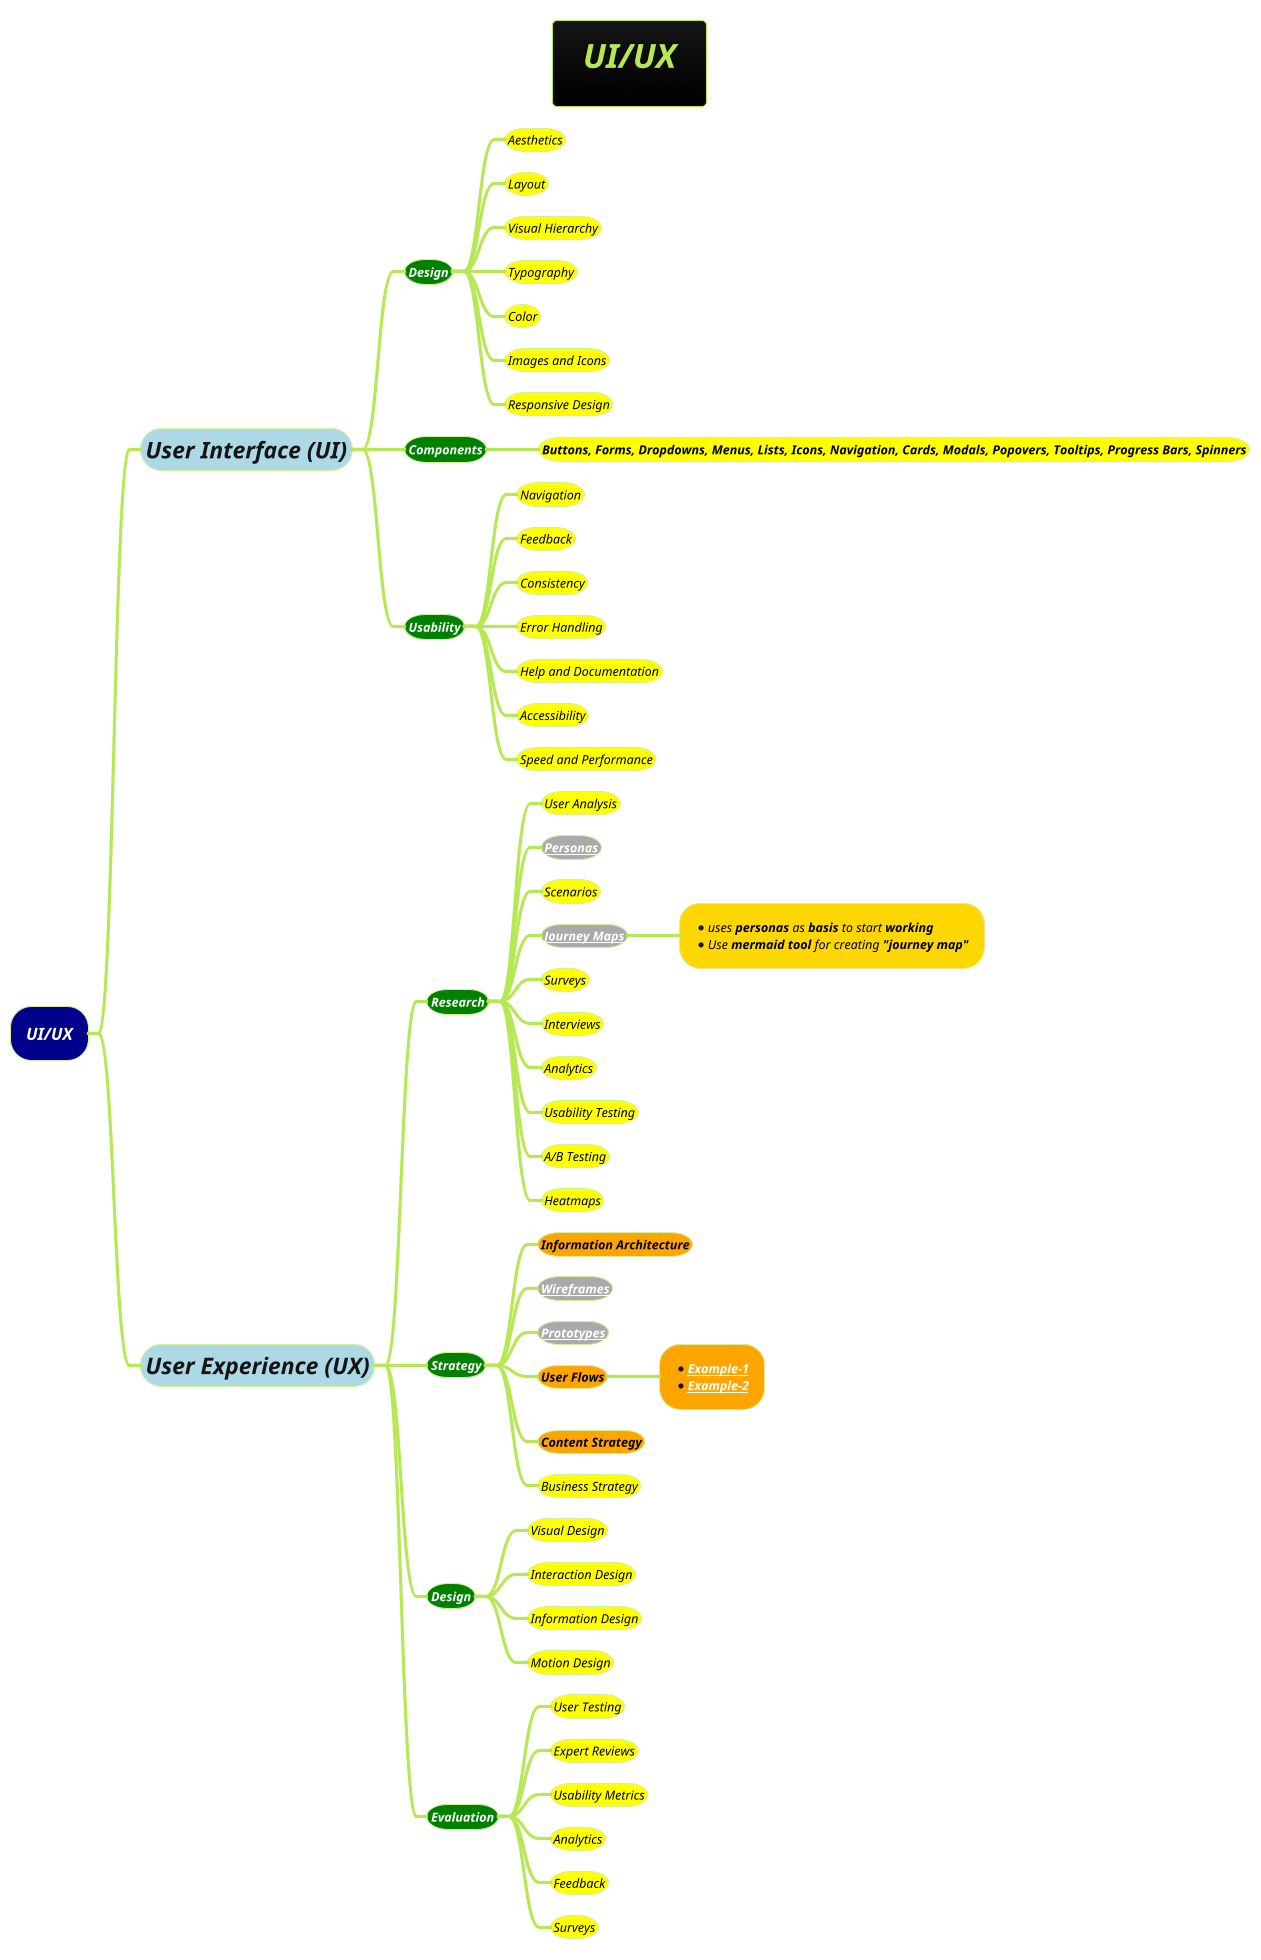 @startmindmap
title = <b><i>UI/UX\n<img:images/img_2.png{scale=.8}>
!theme hacker

*[#darkblue] <i><color:white>UI/UX
**[#lightblue] <i><color #blac><size:22>User Interface (UI)
***[#green] <b><i><color #white><size:12>Design
****[#yellow] <i><color #black><size:12>Aesthetics
****[#yellow] <i><color #black><size:12>Layout
****[#yellow] <i><color #black><size:12>Visual Hierarchy
****[#yellow] <i><color #black><size:12>Typography
****[#yellow] <i><color #black><size:12>Color
****[#yellow] <i><color #black><size:12>Images and Icons
****[#yellow] <i><color #black><size:12>Responsive Design
***[#green] <b><i><color #white><size:12>Components
****[#yellow] <i><color #black><size:12><b>Buttons, Forms, Dropdowns, Menus, Lists, Icons, Navigation, Cards, Modals, Popovers, Tooltips, Progress Bars, Spinners
***[#green] <b><i><color #white><size:12>Usability
****[#yellow] <i><color #black><size:12>Navigation
****[#yellow] <i><color #black><size:12>Feedback
****[#yellow] <i><color #black><size:12>Consistency
****[#yellow] <i><color #black><size:12>Error Handling
****[#yellow] <i><color #black><size:12>Help and Documentation
****[#yellow] <i><color #black><size:12>Accessibility
****[#yellow] <i><color #black><size:12>Speed and Performance
**[#lightblue] <i><color #blac><size:22>User Experience (UX)
***[#green] <b><i><color #white><size:12>Research
****[#yellow] <i><color #black><size:12>User Analysis
****[#a] <i><color #black><size:12><b>[[https://www.youtube.com/watch?v=UnAuwhu2C9Q&ab_channel=GFXMentor Personas]]
****[#yellow] <i><color #black><size:12>Scenarios
****[#a] <b><i><color #black><size:12>[[docs/1-Requirement-Engineering/MVP-PoC-and-case-study/images/img_3.png Journey Maps]]
*****[#gold] *<i><color #black><size:12>uses **personas** as **basis** to start <b>working\n*<i><color #black><size:12>Use **mermaid tool** for creating <b>"journey map"
****[#yellow] <i><color #black><size:12>Surveys
****[#yellow] <i><color #black><size:12>Interviews
****[#yellow] <i><color #black><size:12>Analytics
****[#yellow] <i><color #black><size:12>Usability Testing
****[#yellow] <i><color #black><size:12>A/B Testing
****[#yellow] <i><color #black><size:12>Heatmaps
***[#green] <b><i><color #white><size:12>Strategy
****[#orange] <b><i><color #black><size:12>Information Architecture
****[#a] <b><i><color #black><size:12>[[docs/1-Requirement-Engineering/MVP-PoC-and-case-study/images/image_3.png Wireframes]]
****[#a] <b><i><color #black><size:12>[[docs/1-Requirement-Engineering/MVP-PoC-and-case-study/Prototyping.puml Prototypes]]
****[#orange] <b><i><color #black><size:12>User Flows
*****[#orange] *<b><i><color #black><size:12>[[docs/1-Requirement-Engineering/MVP-PoC-and-case-study/images/image_5.png Example-1]] \n*<b><i><color #black><size:12>[[docs/1-Requirement-Engineering/MVP-PoC-and-case-study/images/image_4.png Example-2]]
****[#orange] <b><i><color #black><size:12>Content Strategy
****[#yellow] <i><color #black><size:12>Business Strategy
***[#green] <b><i><color #white><size:12>Design
****[#yellow] <i><color #black><size:12>Visual Design
****[#yellow] <i><color #black><size:12>Interaction Design
****[#yellow] <i><color #black><size:12>Information Design
****[#yellow] <i><color #black><size:12>Motion Design
***[#green] <b><i><color #white><size:12>Evaluation
****[#yellow] <i><color #black><size:12>User Testing
****[#yellow] <i><color #black><size:12>Expert Reviews
****[#yellow] <i><color #black><size:12>Usability Metrics
****[#yellow] <i><color #black><size:12>Analytics
****[#yellow] <i><color #black><size:12>Feedback
****[#yellow] <i><color #black><size:12>Surveys
@endmindmap
